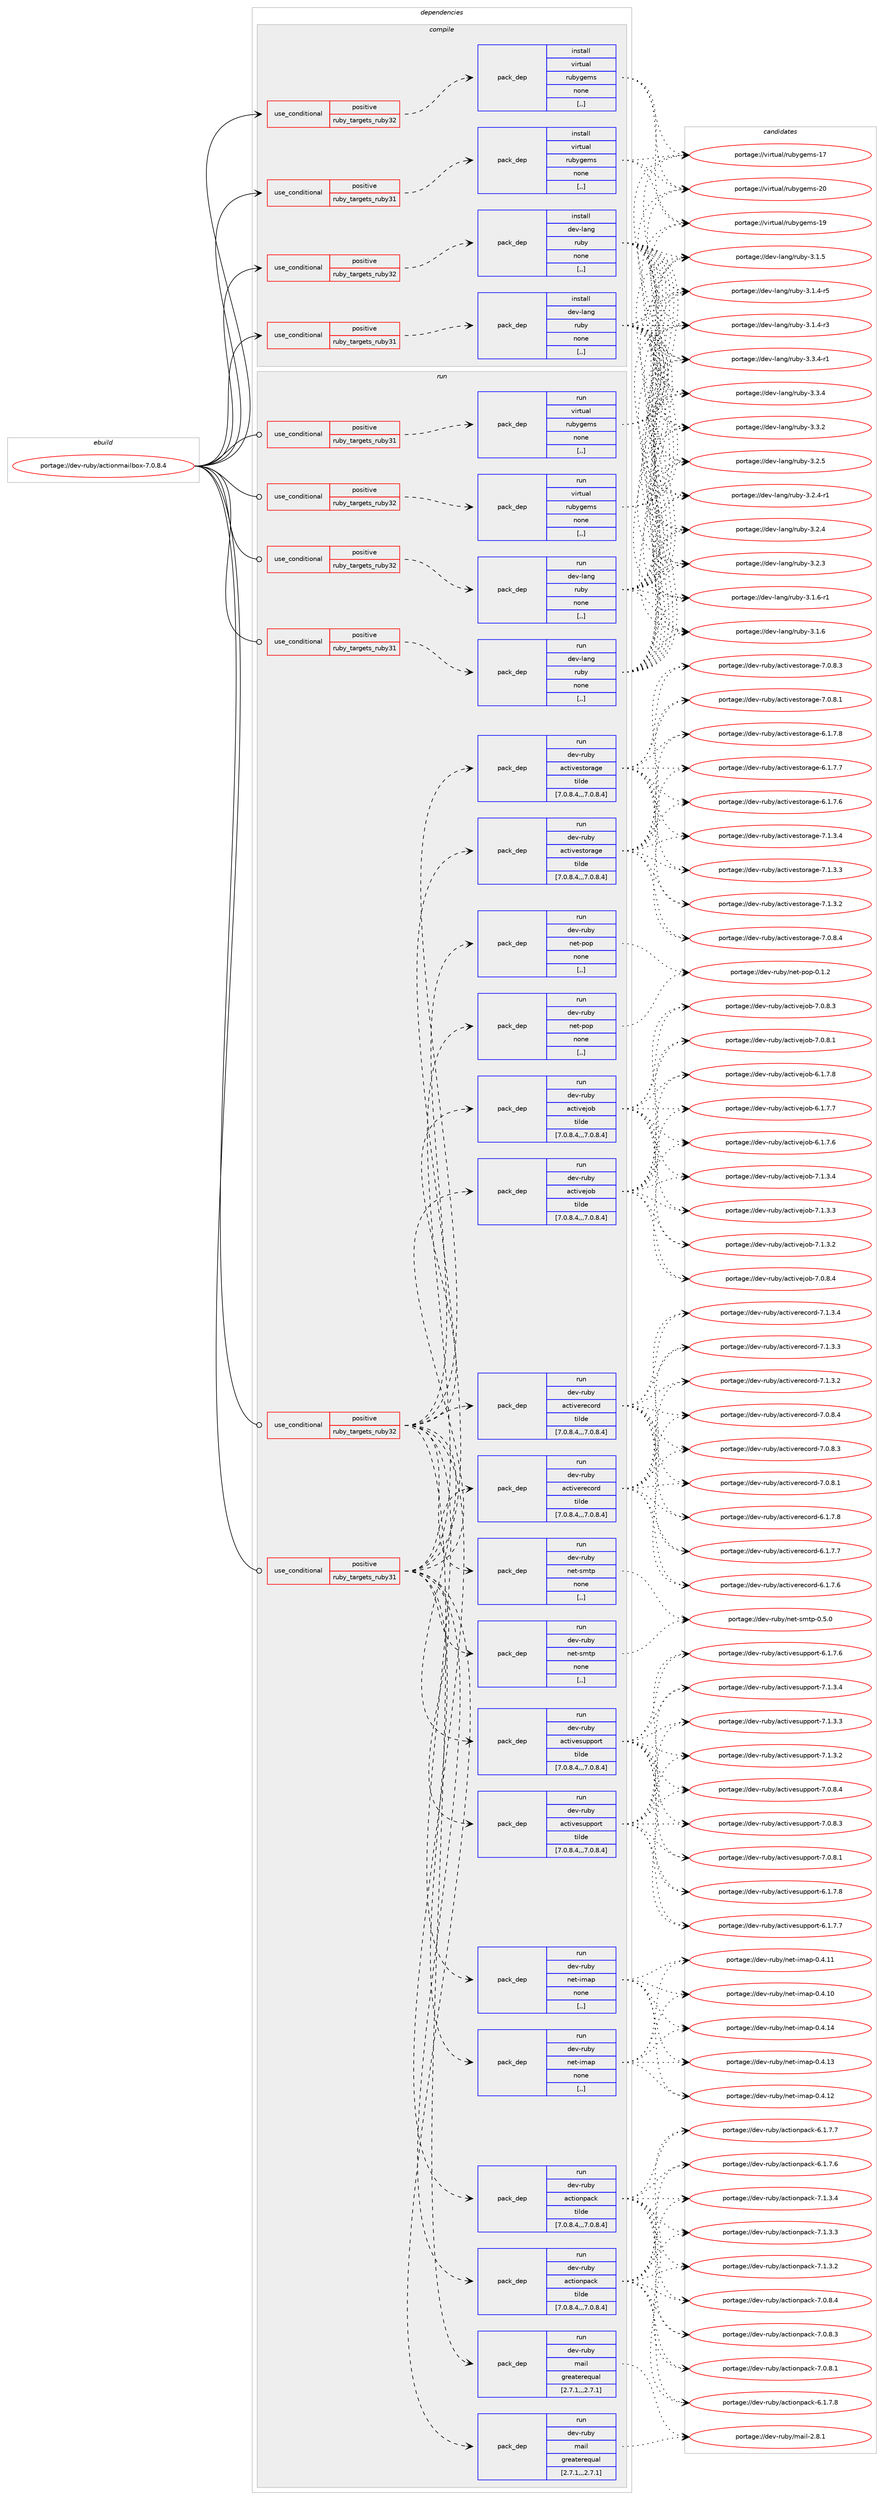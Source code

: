 digraph prolog {

# *************
# Graph options
# *************

newrank=true;
concentrate=true;
compound=true;
graph [rankdir=LR,fontname=Helvetica,fontsize=10,ranksep=1.5];#, ranksep=2.5, nodesep=0.2];
edge  [arrowhead=vee];
node  [fontname=Helvetica,fontsize=10];

# **********
# The ebuild
# **********

subgraph cluster_leftcol {
color=gray;
label=<<i>ebuild</i>>;
id [label="portage://dev-ruby/actionmailbox-7.0.8.4", color=red, width=4, href="../dev-ruby/actionmailbox-7.0.8.4.svg"];
}

# ****************
# The dependencies
# ****************

subgraph cluster_midcol {
color=gray;
label=<<i>dependencies</i>>;
subgraph cluster_compile {
fillcolor="#eeeeee";
style=filled;
label=<<i>compile</i>>;
subgraph cond42927 {
dependency172736 [label=<<TABLE BORDER="0" CELLBORDER="1" CELLSPACING="0" CELLPADDING="4"><TR><TD ROWSPAN="3" CELLPADDING="10">use_conditional</TD></TR><TR><TD>positive</TD></TR><TR><TD>ruby_targets_ruby31</TD></TR></TABLE>>, shape=none, color=red];
subgraph pack128536 {
dependency172737 [label=<<TABLE BORDER="0" CELLBORDER="1" CELLSPACING="0" CELLPADDING="4" WIDTH="220"><TR><TD ROWSPAN="6" CELLPADDING="30">pack_dep</TD></TR><TR><TD WIDTH="110">install</TD></TR><TR><TD>dev-lang</TD></TR><TR><TD>ruby</TD></TR><TR><TD>none</TD></TR><TR><TD>[,,]</TD></TR></TABLE>>, shape=none, color=blue];
}
dependency172736:e -> dependency172737:w [weight=20,style="dashed",arrowhead="vee"];
}
id:e -> dependency172736:w [weight=20,style="solid",arrowhead="vee"];
subgraph cond42928 {
dependency172738 [label=<<TABLE BORDER="0" CELLBORDER="1" CELLSPACING="0" CELLPADDING="4"><TR><TD ROWSPAN="3" CELLPADDING="10">use_conditional</TD></TR><TR><TD>positive</TD></TR><TR><TD>ruby_targets_ruby31</TD></TR></TABLE>>, shape=none, color=red];
subgraph pack128537 {
dependency172739 [label=<<TABLE BORDER="0" CELLBORDER="1" CELLSPACING="0" CELLPADDING="4" WIDTH="220"><TR><TD ROWSPAN="6" CELLPADDING="30">pack_dep</TD></TR><TR><TD WIDTH="110">install</TD></TR><TR><TD>virtual</TD></TR><TR><TD>rubygems</TD></TR><TR><TD>none</TD></TR><TR><TD>[,,]</TD></TR></TABLE>>, shape=none, color=blue];
}
dependency172738:e -> dependency172739:w [weight=20,style="dashed",arrowhead="vee"];
}
id:e -> dependency172738:w [weight=20,style="solid",arrowhead="vee"];
subgraph cond42929 {
dependency172740 [label=<<TABLE BORDER="0" CELLBORDER="1" CELLSPACING="0" CELLPADDING="4"><TR><TD ROWSPAN="3" CELLPADDING="10">use_conditional</TD></TR><TR><TD>positive</TD></TR><TR><TD>ruby_targets_ruby32</TD></TR></TABLE>>, shape=none, color=red];
subgraph pack128538 {
dependency172741 [label=<<TABLE BORDER="0" CELLBORDER="1" CELLSPACING="0" CELLPADDING="4" WIDTH="220"><TR><TD ROWSPAN="6" CELLPADDING="30">pack_dep</TD></TR><TR><TD WIDTH="110">install</TD></TR><TR><TD>dev-lang</TD></TR><TR><TD>ruby</TD></TR><TR><TD>none</TD></TR><TR><TD>[,,]</TD></TR></TABLE>>, shape=none, color=blue];
}
dependency172740:e -> dependency172741:w [weight=20,style="dashed",arrowhead="vee"];
}
id:e -> dependency172740:w [weight=20,style="solid",arrowhead="vee"];
subgraph cond42930 {
dependency172742 [label=<<TABLE BORDER="0" CELLBORDER="1" CELLSPACING="0" CELLPADDING="4"><TR><TD ROWSPAN="3" CELLPADDING="10">use_conditional</TD></TR><TR><TD>positive</TD></TR><TR><TD>ruby_targets_ruby32</TD></TR></TABLE>>, shape=none, color=red];
subgraph pack128539 {
dependency172743 [label=<<TABLE BORDER="0" CELLBORDER="1" CELLSPACING="0" CELLPADDING="4" WIDTH="220"><TR><TD ROWSPAN="6" CELLPADDING="30">pack_dep</TD></TR><TR><TD WIDTH="110">install</TD></TR><TR><TD>virtual</TD></TR><TR><TD>rubygems</TD></TR><TR><TD>none</TD></TR><TR><TD>[,,]</TD></TR></TABLE>>, shape=none, color=blue];
}
dependency172742:e -> dependency172743:w [weight=20,style="dashed",arrowhead="vee"];
}
id:e -> dependency172742:w [weight=20,style="solid",arrowhead="vee"];
}
subgraph cluster_compileandrun {
fillcolor="#eeeeee";
style=filled;
label=<<i>compile and run</i>>;
}
subgraph cluster_run {
fillcolor="#eeeeee";
style=filled;
label=<<i>run</i>>;
subgraph cond42931 {
dependency172744 [label=<<TABLE BORDER="0" CELLBORDER="1" CELLSPACING="0" CELLPADDING="4"><TR><TD ROWSPAN="3" CELLPADDING="10">use_conditional</TD></TR><TR><TD>positive</TD></TR><TR><TD>ruby_targets_ruby31</TD></TR></TABLE>>, shape=none, color=red];
subgraph pack128540 {
dependency172745 [label=<<TABLE BORDER="0" CELLBORDER="1" CELLSPACING="0" CELLPADDING="4" WIDTH="220"><TR><TD ROWSPAN="6" CELLPADDING="30">pack_dep</TD></TR><TR><TD WIDTH="110">run</TD></TR><TR><TD>dev-lang</TD></TR><TR><TD>ruby</TD></TR><TR><TD>none</TD></TR><TR><TD>[,,]</TD></TR></TABLE>>, shape=none, color=blue];
}
dependency172744:e -> dependency172745:w [weight=20,style="dashed",arrowhead="vee"];
}
id:e -> dependency172744:w [weight=20,style="solid",arrowhead="odot"];
subgraph cond42932 {
dependency172746 [label=<<TABLE BORDER="0" CELLBORDER="1" CELLSPACING="0" CELLPADDING="4"><TR><TD ROWSPAN="3" CELLPADDING="10">use_conditional</TD></TR><TR><TD>positive</TD></TR><TR><TD>ruby_targets_ruby31</TD></TR></TABLE>>, shape=none, color=red];
subgraph pack128541 {
dependency172747 [label=<<TABLE BORDER="0" CELLBORDER="1" CELLSPACING="0" CELLPADDING="4" WIDTH="220"><TR><TD ROWSPAN="6" CELLPADDING="30">pack_dep</TD></TR><TR><TD WIDTH="110">run</TD></TR><TR><TD>dev-ruby</TD></TR><TR><TD>actionpack</TD></TR><TR><TD>tilde</TD></TR><TR><TD>[7.0.8.4,,,7.0.8.4]</TD></TR></TABLE>>, shape=none, color=blue];
}
dependency172746:e -> dependency172747:w [weight=20,style="dashed",arrowhead="vee"];
subgraph pack128542 {
dependency172748 [label=<<TABLE BORDER="0" CELLBORDER="1" CELLSPACING="0" CELLPADDING="4" WIDTH="220"><TR><TD ROWSPAN="6" CELLPADDING="30">pack_dep</TD></TR><TR><TD WIDTH="110">run</TD></TR><TR><TD>dev-ruby</TD></TR><TR><TD>activejob</TD></TR><TR><TD>tilde</TD></TR><TR><TD>[7.0.8.4,,,7.0.8.4]</TD></TR></TABLE>>, shape=none, color=blue];
}
dependency172746:e -> dependency172748:w [weight=20,style="dashed",arrowhead="vee"];
subgraph pack128543 {
dependency172749 [label=<<TABLE BORDER="0" CELLBORDER="1" CELLSPACING="0" CELLPADDING="4" WIDTH="220"><TR><TD ROWSPAN="6" CELLPADDING="30">pack_dep</TD></TR><TR><TD WIDTH="110">run</TD></TR><TR><TD>dev-ruby</TD></TR><TR><TD>activerecord</TD></TR><TR><TD>tilde</TD></TR><TR><TD>[7.0.8.4,,,7.0.8.4]</TD></TR></TABLE>>, shape=none, color=blue];
}
dependency172746:e -> dependency172749:w [weight=20,style="dashed",arrowhead="vee"];
subgraph pack128544 {
dependency172750 [label=<<TABLE BORDER="0" CELLBORDER="1" CELLSPACING="0" CELLPADDING="4" WIDTH="220"><TR><TD ROWSPAN="6" CELLPADDING="30">pack_dep</TD></TR><TR><TD WIDTH="110">run</TD></TR><TR><TD>dev-ruby</TD></TR><TR><TD>activestorage</TD></TR><TR><TD>tilde</TD></TR><TR><TD>[7.0.8.4,,,7.0.8.4]</TD></TR></TABLE>>, shape=none, color=blue];
}
dependency172746:e -> dependency172750:w [weight=20,style="dashed",arrowhead="vee"];
subgraph pack128545 {
dependency172751 [label=<<TABLE BORDER="0" CELLBORDER="1" CELLSPACING="0" CELLPADDING="4" WIDTH="220"><TR><TD ROWSPAN="6" CELLPADDING="30">pack_dep</TD></TR><TR><TD WIDTH="110">run</TD></TR><TR><TD>dev-ruby</TD></TR><TR><TD>activesupport</TD></TR><TR><TD>tilde</TD></TR><TR><TD>[7.0.8.4,,,7.0.8.4]</TD></TR></TABLE>>, shape=none, color=blue];
}
dependency172746:e -> dependency172751:w [weight=20,style="dashed",arrowhead="vee"];
subgraph pack128546 {
dependency172752 [label=<<TABLE BORDER="0" CELLBORDER="1" CELLSPACING="0" CELLPADDING="4" WIDTH="220"><TR><TD ROWSPAN="6" CELLPADDING="30">pack_dep</TD></TR><TR><TD WIDTH="110">run</TD></TR><TR><TD>dev-ruby</TD></TR><TR><TD>mail</TD></TR><TR><TD>greaterequal</TD></TR><TR><TD>[2.7.1,,,2.7.1]</TD></TR></TABLE>>, shape=none, color=blue];
}
dependency172746:e -> dependency172752:w [weight=20,style="dashed",arrowhead="vee"];
subgraph pack128547 {
dependency172753 [label=<<TABLE BORDER="0" CELLBORDER="1" CELLSPACING="0" CELLPADDING="4" WIDTH="220"><TR><TD ROWSPAN="6" CELLPADDING="30">pack_dep</TD></TR><TR><TD WIDTH="110">run</TD></TR><TR><TD>dev-ruby</TD></TR><TR><TD>net-imap</TD></TR><TR><TD>none</TD></TR><TR><TD>[,,]</TD></TR></TABLE>>, shape=none, color=blue];
}
dependency172746:e -> dependency172753:w [weight=20,style="dashed",arrowhead="vee"];
subgraph pack128548 {
dependency172754 [label=<<TABLE BORDER="0" CELLBORDER="1" CELLSPACING="0" CELLPADDING="4" WIDTH="220"><TR><TD ROWSPAN="6" CELLPADDING="30">pack_dep</TD></TR><TR><TD WIDTH="110">run</TD></TR><TR><TD>dev-ruby</TD></TR><TR><TD>net-pop</TD></TR><TR><TD>none</TD></TR><TR><TD>[,,]</TD></TR></TABLE>>, shape=none, color=blue];
}
dependency172746:e -> dependency172754:w [weight=20,style="dashed",arrowhead="vee"];
subgraph pack128549 {
dependency172755 [label=<<TABLE BORDER="0" CELLBORDER="1" CELLSPACING="0" CELLPADDING="4" WIDTH="220"><TR><TD ROWSPAN="6" CELLPADDING="30">pack_dep</TD></TR><TR><TD WIDTH="110">run</TD></TR><TR><TD>dev-ruby</TD></TR><TR><TD>net-smtp</TD></TR><TR><TD>none</TD></TR><TR><TD>[,,]</TD></TR></TABLE>>, shape=none, color=blue];
}
dependency172746:e -> dependency172755:w [weight=20,style="dashed",arrowhead="vee"];
}
id:e -> dependency172746:w [weight=20,style="solid",arrowhead="odot"];
subgraph cond42933 {
dependency172756 [label=<<TABLE BORDER="0" CELLBORDER="1" CELLSPACING="0" CELLPADDING="4"><TR><TD ROWSPAN="3" CELLPADDING="10">use_conditional</TD></TR><TR><TD>positive</TD></TR><TR><TD>ruby_targets_ruby31</TD></TR></TABLE>>, shape=none, color=red];
subgraph pack128550 {
dependency172757 [label=<<TABLE BORDER="0" CELLBORDER="1" CELLSPACING="0" CELLPADDING="4" WIDTH="220"><TR><TD ROWSPAN="6" CELLPADDING="30">pack_dep</TD></TR><TR><TD WIDTH="110">run</TD></TR><TR><TD>virtual</TD></TR><TR><TD>rubygems</TD></TR><TR><TD>none</TD></TR><TR><TD>[,,]</TD></TR></TABLE>>, shape=none, color=blue];
}
dependency172756:e -> dependency172757:w [weight=20,style="dashed",arrowhead="vee"];
}
id:e -> dependency172756:w [weight=20,style="solid",arrowhead="odot"];
subgraph cond42934 {
dependency172758 [label=<<TABLE BORDER="0" CELLBORDER="1" CELLSPACING="0" CELLPADDING="4"><TR><TD ROWSPAN="3" CELLPADDING="10">use_conditional</TD></TR><TR><TD>positive</TD></TR><TR><TD>ruby_targets_ruby32</TD></TR></TABLE>>, shape=none, color=red];
subgraph pack128551 {
dependency172759 [label=<<TABLE BORDER="0" CELLBORDER="1" CELLSPACING="0" CELLPADDING="4" WIDTH="220"><TR><TD ROWSPAN="6" CELLPADDING="30">pack_dep</TD></TR><TR><TD WIDTH="110">run</TD></TR><TR><TD>dev-lang</TD></TR><TR><TD>ruby</TD></TR><TR><TD>none</TD></TR><TR><TD>[,,]</TD></TR></TABLE>>, shape=none, color=blue];
}
dependency172758:e -> dependency172759:w [weight=20,style="dashed",arrowhead="vee"];
}
id:e -> dependency172758:w [weight=20,style="solid",arrowhead="odot"];
subgraph cond42935 {
dependency172760 [label=<<TABLE BORDER="0" CELLBORDER="1" CELLSPACING="0" CELLPADDING="4"><TR><TD ROWSPAN="3" CELLPADDING="10">use_conditional</TD></TR><TR><TD>positive</TD></TR><TR><TD>ruby_targets_ruby32</TD></TR></TABLE>>, shape=none, color=red];
subgraph pack128552 {
dependency172761 [label=<<TABLE BORDER="0" CELLBORDER="1" CELLSPACING="0" CELLPADDING="4" WIDTH="220"><TR><TD ROWSPAN="6" CELLPADDING="30">pack_dep</TD></TR><TR><TD WIDTH="110">run</TD></TR><TR><TD>dev-ruby</TD></TR><TR><TD>actionpack</TD></TR><TR><TD>tilde</TD></TR><TR><TD>[7.0.8.4,,,7.0.8.4]</TD></TR></TABLE>>, shape=none, color=blue];
}
dependency172760:e -> dependency172761:w [weight=20,style="dashed",arrowhead="vee"];
subgraph pack128553 {
dependency172762 [label=<<TABLE BORDER="0" CELLBORDER="1" CELLSPACING="0" CELLPADDING="4" WIDTH="220"><TR><TD ROWSPAN="6" CELLPADDING="30">pack_dep</TD></TR><TR><TD WIDTH="110">run</TD></TR><TR><TD>dev-ruby</TD></TR><TR><TD>activejob</TD></TR><TR><TD>tilde</TD></TR><TR><TD>[7.0.8.4,,,7.0.8.4]</TD></TR></TABLE>>, shape=none, color=blue];
}
dependency172760:e -> dependency172762:w [weight=20,style="dashed",arrowhead="vee"];
subgraph pack128554 {
dependency172763 [label=<<TABLE BORDER="0" CELLBORDER="1" CELLSPACING="0" CELLPADDING="4" WIDTH="220"><TR><TD ROWSPAN="6" CELLPADDING="30">pack_dep</TD></TR><TR><TD WIDTH="110">run</TD></TR><TR><TD>dev-ruby</TD></TR><TR><TD>activerecord</TD></TR><TR><TD>tilde</TD></TR><TR><TD>[7.0.8.4,,,7.0.8.4]</TD></TR></TABLE>>, shape=none, color=blue];
}
dependency172760:e -> dependency172763:w [weight=20,style="dashed",arrowhead="vee"];
subgraph pack128555 {
dependency172764 [label=<<TABLE BORDER="0" CELLBORDER="1" CELLSPACING="0" CELLPADDING="4" WIDTH="220"><TR><TD ROWSPAN="6" CELLPADDING="30">pack_dep</TD></TR><TR><TD WIDTH="110">run</TD></TR><TR><TD>dev-ruby</TD></TR><TR><TD>activestorage</TD></TR><TR><TD>tilde</TD></TR><TR><TD>[7.0.8.4,,,7.0.8.4]</TD></TR></TABLE>>, shape=none, color=blue];
}
dependency172760:e -> dependency172764:w [weight=20,style="dashed",arrowhead="vee"];
subgraph pack128556 {
dependency172765 [label=<<TABLE BORDER="0" CELLBORDER="1" CELLSPACING="0" CELLPADDING="4" WIDTH="220"><TR><TD ROWSPAN="6" CELLPADDING="30">pack_dep</TD></TR><TR><TD WIDTH="110">run</TD></TR><TR><TD>dev-ruby</TD></TR><TR><TD>activesupport</TD></TR><TR><TD>tilde</TD></TR><TR><TD>[7.0.8.4,,,7.0.8.4]</TD></TR></TABLE>>, shape=none, color=blue];
}
dependency172760:e -> dependency172765:w [weight=20,style="dashed",arrowhead="vee"];
subgraph pack128557 {
dependency172766 [label=<<TABLE BORDER="0" CELLBORDER="1" CELLSPACING="0" CELLPADDING="4" WIDTH="220"><TR><TD ROWSPAN="6" CELLPADDING="30">pack_dep</TD></TR><TR><TD WIDTH="110">run</TD></TR><TR><TD>dev-ruby</TD></TR><TR><TD>mail</TD></TR><TR><TD>greaterequal</TD></TR><TR><TD>[2.7.1,,,2.7.1]</TD></TR></TABLE>>, shape=none, color=blue];
}
dependency172760:e -> dependency172766:w [weight=20,style="dashed",arrowhead="vee"];
subgraph pack128558 {
dependency172767 [label=<<TABLE BORDER="0" CELLBORDER="1" CELLSPACING="0" CELLPADDING="4" WIDTH="220"><TR><TD ROWSPAN="6" CELLPADDING="30">pack_dep</TD></TR><TR><TD WIDTH="110">run</TD></TR><TR><TD>dev-ruby</TD></TR><TR><TD>net-imap</TD></TR><TR><TD>none</TD></TR><TR><TD>[,,]</TD></TR></TABLE>>, shape=none, color=blue];
}
dependency172760:e -> dependency172767:w [weight=20,style="dashed",arrowhead="vee"];
subgraph pack128559 {
dependency172768 [label=<<TABLE BORDER="0" CELLBORDER="1" CELLSPACING="0" CELLPADDING="4" WIDTH="220"><TR><TD ROWSPAN="6" CELLPADDING="30">pack_dep</TD></TR><TR><TD WIDTH="110">run</TD></TR><TR><TD>dev-ruby</TD></TR><TR><TD>net-pop</TD></TR><TR><TD>none</TD></TR><TR><TD>[,,]</TD></TR></TABLE>>, shape=none, color=blue];
}
dependency172760:e -> dependency172768:w [weight=20,style="dashed",arrowhead="vee"];
subgraph pack128560 {
dependency172769 [label=<<TABLE BORDER="0" CELLBORDER="1" CELLSPACING="0" CELLPADDING="4" WIDTH="220"><TR><TD ROWSPAN="6" CELLPADDING="30">pack_dep</TD></TR><TR><TD WIDTH="110">run</TD></TR><TR><TD>dev-ruby</TD></TR><TR><TD>net-smtp</TD></TR><TR><TD>none</TD></TR><TR><TD>[,,]</TD></TR></TABLE>>, shape=none, color=blue];
}
dependency172760:e -> dependency172769:w [weight=20,style="dashed",arrowhead="vee"];
}
id:e -> dependency172760:w [weight=20,style="solid",arrowhead="odot"];
subgraph cond42936 {
dependency172770 [label=<<TABLE BORDER="0" CELLBORDER="1" CELLSPACING="0" CELLPADDING="4"><TR><TD ROWSPAN="3" CELLPADDING="10">use_conditional</TD></TR><TR><TD>positive</TD></TR><TR><TD>ruby_targets_ruby32</TD></TR></TABLE>>, shape=none, color=red];
subgraph pack128561 {
dependency172771 [label=<<TABLE BORDER="0" CELLBORDER="1" CELLSPACING="0" CELLPADDING="4" WIDTH="220"><TR><TD ROWSPAN="6" CELLPADDING="30">pack_dep</TD></TR><TR><TD WIDTH="110">run</TD></TR><TR><TD>virtual</TD></TR><TR><TD>rubygems</TD></TR><TR><TD>none</TD></TR><TR><TD>[,,]</TD></TR></TABLE>>, shape=none, color=blue];
}
dependency172770:e -> dependency172771:w [weight=20,style="dashed",arrowhead="vee"];
}
id:e -> dependency172770:w [weight=20,style="solid",arrowhead="odot"];
}
}

# **************
# The candidates
# **************

subgraph cluster_choices {
rank=same;
color=gray;
label=<<i>candidates</i>>;

subgraph choice128536 {
color=black;
nodesep=1;
choice100101118451089711010347114117981214551465146524511449 [label="portage://dev-lang/ruby-3.3.4-r1", color=red, width=4,href="../dev-lang/ruby-3.3.4-r1.svg"];
choice10010111845108971101034711411798121455146514652 [label="portage://dev-lang/ruby-3.3.4", color=red, width=4,href="../dev-lang/ruby-3.3.4.svg"];
choice10010111845108971101034711411798121455146514650 [label="portage://dev-lang/ruby-3.3.2", color=red, width=4,href="../dev-lang/ruby-3.3.2.svg"];
choice10010111845108971101034711411798121455146504653 [label="portage://dev-lang/ruby-3.2.5", color=red, width=4,href="../dev-lang/ruby-3.2.5.svg"];
choice100101118451089711010347114117981214551465046524511449 [label="portage://dev-lang/ruby-3.2.4-r1", color=red, width=4,href="../dev-lang/ruby-3.2.4-r1.svg"];
choice10010111845108971101034711411798121455146504652 [label="portage://dev-lang/ruby-3.2.4", color=red, width=4,href="../dev-lang/ruby-3.2.4.svg"];
choice10010111845108971101034711411798121455146504651 [label="portage://dev-lang/ruby-3.2.3", color=red, width=4,href="../dev-lang/ruby-3.2.3.svg"];
choice100101118451089711010347114117981214551464946544511449 [label="portage://dev-lang/ruby-3.1.6-r1", color=red, width=4,href="../dev-lang/ruby-3.1.6-r1.svg"];
choice10010111845108971101034711411798121455146494654 [label="portage://dev-lang/ruby-3.1.6", color=red, width=4,href="../dev-lang/ruby-3.1.6.svg"];
choice10010111845108971101034711411798121455146494653 [label="portage://dev-lang/ruby-3.1.5", color=red, width=4,href="../dev-lang/ruby-3.1.5.svg"];
choice100101118451089711010347114117981214551464946524511453 [label="portage://dev-lang/ruby-3.1.4-r5", color=red, width=4,href="../dev-lang/ruby-3.1.4-r5.svg"];
choice100101118451089711010347114117981214551464946524511451 [label="portage://dev-lang/ruby-3.1.4-r3", color=red, width=4,href="../dev-lang/ruby-3.1.4-r3.svg"];
dependency172737:e -> choice100101118451089711010347114117981214551465146524511449:w [style=dotted,weight="100"];
dependency172737:e -> choice10010111845108971101034711411798121455146514652:w [style=dotted,weight="100"];
dependency172737:e -> choice10010111845108971101034711411798121455146514650:w [style=dotted,weight="100"];
dependency172737:e -> choice10010111845108971101034711411798121455146504653:w [style=dotted,weight="100"];
dependency172737:e -> choice100101118451089711010347114117981214551465046524511449:w [style=dotted,weight="100"];
dependency172737:e -> choice10010111845108971101034711411798121455146504652:w [style=dotted,weight="100"];
dependency172737:e -> choice10010111845108971101034711411798121455146504651:w [style=dotted,weight="100"];
dependency172737:e -> choice100101118451089711010347114117981214551464946544511449:w [style=dotted,weight="100"];
dependency172737:e -> choice10010111845108971101034711411798121455146494654:w [style=dotted,weight="100"];
dependency172737:e -> choice10010111845108971101034711411798121455146494653:w [style=dotted,weight="100"];
dependency172737:e -> choice100101118451089711010347114117981214551464946524511453:w [style=dotted,weight="100"];
dependency172737:e -> choice100101118451089711010347114117981214551464946524511451:w [style=dotted,weight="100"];
}
subgraph choice128537 {
color=black;
nodesep=1;
choice118105114116117971084711411798121103101109115455048 [label="portage://virtual/rubygems-20", color=red, width=4,href="../virtual/rubygems-20.svg"];
choice118105114116117971084711411798121103101109115454957 [label="portage://virtual/rubygems-19", color=red, width=4,href="../virtual/rubygems-19.svg"];
choice118105114116117971084711411798121103101109115454955 [label="portage://virtual/rubygems-17", color=red, width=4,href="../virtual/rubygems-17.svg"];
dependency172739:e -> choice118105114116117971084711411798121103101109115455048:w [style=dotted,weight="100"];
dependency172739:e -> choice118105114116117971084711411798121103101109115454957:w [style=dotted,weight="100"];
dependency172739:e -> choice118105114116117971084711411798121103101109115454955:w [style=dotted,weight="100"];
}
subgraph choice128538 {
color=black;
nodesep=1;
choice100101118451089711010347114117981214551465146524511449 [label="portage://dev-lang/ruby-3.3.4-r1", color=red, width=4,href="../dev-lang/ruby-3.3.4-r1.svg"];
choice10010111845108971101034711411798121455146514652 [label="portage://dev-lang/ruby-3.3.4", color=red, width=4,href="../dev-lang/ruby-3.3.4.svg"];
choice10010111845108971101034711411798121455146514650 [label="portage://dev-lang/ruby-3.3.2", color=red, width=4,href="../dev-lang/ruby-3.3.2.svg"];
choice10010111845108971101034711411798121455146504653 [label="portage://dev-lang/ruby-3.2.5", color=red, width=4,href="../dev-lang/ruby-3.2.5.svg"];
choice100101118451089711010347114117981214551465046524511449 [label="portage://dev-lang/ruby-3.2.4-r1", color=red, width=4,href="../dev-lang/ruby-3.2.4-r1.svg"];
choice10010111845108971101034711411798121455146504652 [label="portage://dev-lang/ruby-3.2.4", color=red, width=4,href="../dev-lang/ruby-3.2.4.svg"];
choice10010111845108971101034711411798121455146504651 [label="portage://dev-lang/ruby-3.2.3", color=red, width=4,href="../dev-lang/ruby-3.2.3.svg"];
choice100101118451089711010347114117981214551464946544511449 [label="portage://dev-lang/ruby-3.1.6-r1", color=red, width=4,href="../dev-lang/ruby-3.1.6-r1.svg"];
choice10010111845108971101034711411798121455146494654 [label="portage://dev-lang/ruby-3.1.6", color=red, width=4,href="../dev-lang/ruby-3.1.6.svg"];
choice10010111845108971101034711411798121455146494653 [label="portage://dev-lang/ruby-3.1.5", color=red, width=4,href="../dev-lang/ruby-3.1.5.svg"];
choice100101118451089711010347114117981214551464946524511453 [label="portage://dev-lang/ruby-3.1.4-r5", color=red, width=4,href="../dev-lang/ruby-3.1.4-r5.svg"];
choice100101118451089711010347114117981214551464946524511451 [label="portage://dev-lang/ruby-3.1.4-r3", color=red, width=4,href="../dev-lang/ruby-3.1.4-r3.svg"];
dependency172741:e -> choice100101118451089711010347114117981214551465146524511449:w [style=dotted,weight="100"];
dependency172741:e -> choice10010111845108971101034711411798121455146514652:w [style=dotted,weight="100"];
dependency172741:e -> choice10010111845108971101034711411798121455146514650:w [style=dotted,weight="100"];
dependency172741:e -> choice10010111845108971101034711411798121455146504653:w [style=dotted,weight="100"];
dependency172741:e -> choice100101118451089711010347114117981214551465046524511449:w [style=dotted,weight="100"];
dependency172741:e -> choice10010111845108971101034711411798121455146504652:w [style=dotted,weight="100"];
dependency172741:e -> choice10010111845108971101034711411798121455146504651:w [style=dotted,weight="100"];
dependency172741:e -> choice100101118451089711010347114117981214551464946544511449:w [style=dotted,weight="100"];
dependency172741:e -> choice10010111845108971101034711411798121455146494654:w [style=dotted,weight="100"];
dependency172741:e -> choice10010111845108971101034711411798121455146494653:w [style=dotted,weight="100"];
dependency172741:e -> choice100101118451089711010347114117981214551464946524511453:w [style=dotted,weight="100"];
dependency172741:e -> choice100101118451089711010347114117981214551464946524511451:w [style=dotted,weight="100"];
}
subgraph choice128539 {
color=black;
nodesep=1;
choice118105114116117971084711411798121103101109115455048 [label="portage://virtual/rubygems-20", color=red, width=4,href="../virtual/rubygems-20.svg"];
choice118105114116117971084711411798121103101109115454957 [label="portage://virtual/rubygems-19", color=red, width=4,href="../virtual/rubygems-19.svg"];
choice118105114116117971084711411798121103101109115454955 [label="portage://virtual/rubygems-17", color=red, width=4,href="../virtual/rubygems-17.svg"];
dependency172743:e -> choice118105114116117971084711411798121103101109115455048:w [style=dotted,weight="100"];
dependency172743:e -> choice118105114116117971084711411798121103101109115454957:w [style=dotted,weight="100"];
dependency172743:e -> choice118105114116117971084711411798121103101109115454955:w [style=dotted,weight="100"];
}
subgraph choice128540 {
color=black;
nodesep=1;
choice100101118451089711010347114117981214551465146524511449 [label="portage://dev-lang/ruby-3.3.4-r1", color=red, width=4,href="../dev-lang/ruby-3.3.4-r1.svg"];
choice10010111845108971101034711411798121455146514652 [label="portage://dev-lang/ruby-3.3.4", color=red, width=4,href="../dev-lang/ruby-3.3.4.svg"];
choice10010111845108971101034711411798121455146514650 [label="portage://dev-lang/ruby-3.3.2", color=red, width=4,href="../dev-lang/ruby-3.3.2.svg"];
choice10010111845108971101034711411798121455146504653 [label="portage://dev-lang/ruby-3.2.5", color=red, width=4,href="../dev-lang/ruby-3.2.5.svg"];
choice100101118451089711010347114117981214551465046524511449 [label="portage://dev-lang/ruby-3.2.4-r1", color=red, width=4,href="../dev-lang/ruby-3.2.4-r1.svg"];
choice10010111845108971101034711411798121455146504652 [label="portage://dev-lang/ruby-3.2.4", color=red, width=4,href="../dev-lang/ruby-3.2.4.svg"];
choice10010111845108971101034711411798121455146504651 [label="portage://dev-lang/ruby-3.2.3", color=red, width=4,href="../dev-lang/ruby-3.2.3.svg"];
choice100101118451089711010347114117981214551464946544511449 [label="portage://dev-lang/ruby-3.1.6-r1", color=red, width=4,href="../dev-lang/ruby-3.1.6-r1.svg"];
choice10010111845108971101034711411798121455146494654 [label="portage://dev-lang/ruby-3.1.6", color=red, width=4,href="../dev-lang/ruby-3.1.6.svg"];
choice10010111845108971101034711411798121455146494653 [label="portage://dev-lang/ruby-3.1.5", color=red, width=4,href="../dev-lang/ruby-3.1.5.svg"];
choice100101118451089711010347114117981214551464946524511453 [label="portage://dev-lang/ruby-3.1.4-r5", color=red, width=4,href="../dev-lang/ruby-3.1.4-r5.svg"];
choice100101118451089711010347114117981214551464946524511451 [label="portage://dev-lang/ruby-3.1.4-r3", color=red, width=4,href="../dev-lang/ruby-3.1.4-r3.svg"];
dependency172745:e -> choice100101118451089711010347114117981214551465146524511449:w [style=dotted,weight="100"];
dependency172745:e -> choice10010111845108971101034711411798121455146514652:w [style=dotted,weight="100"];
dependency172745:e -> choice10010111845108971101034711411798121455146514650:w [style=dotted,weight="100"];
dependency172745:e -> choice10010111845108971101034711411798121455146504653:w [style=dotted,weight="100"];
dependency172745:e -> choice100101118451089711010347114117981214551465046524511449:w [style=dotted,weight="100"];
dependency172745:e -> choice10010111845108971101034711411798121455146504652:w [style=dotted,weight="100"];
dependency172745:e -> choice10010111845108971101034711411798121455146504651:w [style=dotted,weight="100"];
dependency172745:e -> choice100101118451089711010347114117981214551464946544511449:w [style=dotted,weight="100"];
dependency172745:e -> choice10010111845108971101034711411798121455146494654:w [style=dotted,weight="100"];
dependency172745:e -> choice10010111845108971101034711411798121455146494653:w [style=dotted,weight="100"];
dependency172745:e -> choice100101118451089711010347114117981214551464946524511453:w [style=dotted,weight="100"];
dependency172745:e -> choice100101118451089711010347114117981214551464946524511451:w [style=dotted,weight="100"];
}
subgraph choice128541 {
color=black;
nodesep=1;
choice100101118451141179812147979911610511111011297991074555464946514652 [label="portage://dev-ruby/actionpack-7.1.3.4", color=red, width=4,href="../dev-ruby/actionpack-7.1.3.4.svg"];
choice100101118451141179812147979911610511111011297991074555464946514651 [label="portage://dev-ruby/actionpack-7.1.3.3", color=red, width=4,href="../dev-ruby/actionpack-7.1.3.3.svg"];
choice100101118451141179812147979911610511111011297991074555464946514650 [label="portage://dev-ruby/actionpack-7.1.3.2", color=red, width=4,href="../dev-ruby/actionpack-7.1.3.2.svg"];
choice100101118451141179812147979911610511111011297991074555464846564652 [label="portage://dev-ruby/actionpack-7.0.8.4", color=red, width=4,href="../dev-ruby/actionpack-7.0.8.4.svg"];
choice100101118451141179812147979911610511111011297991074555464846564651 [label="portage://dev-ruby/actionpack-7.0.8.3", color=red, width=4,href="../dev-ruby/actionpack-7.0.8.3.svg"];
choice100101118451141179812147979911610511111011297991074555464846564649 [label="portage://dev-ruby/actionpack-7.0.8.1", color=red, width=4,href="../dev-ruby/actionpack-7.0.8.1.svg"];
choice100101118451141179812147979911610511111011297991074554464946554656 [label="portage://dev-ruby/actionpack-6.1.7.8", color=red, width=4,href="../dev-ruby/actionpack-6.1.7.8.svg"];
choice100101118451141179812147979911610511111011297991074554464946554655 [label="portage://dev-ruby/actionpack-6.1.7.7", color=red, width=4,href="../dev-ruby/actionpack-6.1.7.7.svg"];
choice100101118451141179812147979911610511111011297991074554464946554654 [label="portage://dev-ruby/actionpack-6.1.7.6", color=red, width=4,href="../dev-ruby/actionpack-6.1.7.6.svg"];
dependency172747:e -> choice100101118451141179812147979911610511111011297991074555464946514652:w [style=dotted,weight="100"];
dependency172747:e -> choice100101118451141179812147979911610511111011297991074555464946514651:w [style=dotted,weight="100"];
dependency172747:e -> choice100101118451141179812147979911610511111011297991074555464946514650:w [style=dotted,weight="100"];
dependency172747:e -> choice100101118451141179812147979911610511111011297991074555464846564652:w [style=dotted,weight="100"];
dependency172747:e -> choice100101118451141179812147979911610511111011297991074555464846564651:w [style=dotted,weight="100"];
dependency172747:e -> choice100101118451141179812147979911610511111011297991074555464846564649:w [style=dotted,weight="100"];
dependency172747:e -> choice100101118451141179812147979911610511111011297991074554464946554656:w [style=dotted,weight="100"];
dependency172747:e -> choice100101118451141179812147979911610511111011297991074554464946554655:w [style=dotted,weight="100"];
dependency172747:e -> choice100101118451141179812147979911610511111011297991074554464946554654:w [style=dotted,weight="100"];
}
subgraph choice128542 {
color=black;
nodesep=1;
choice1001011184511411798121479799116105118101106111984555464946514652 [label="portage://dev-ruby/activejob-7.1.3.4", color=red, width=4,href="../dev-ruby/activejob-7.1.3.4.svg"];
choice1001011184511411798121479799116105118101106111984555464946514651 [label="portage://dev-ruby/activejob-7.1.3.3", color=red, width=4,href="../dev-ruby/activejob-7.1.3.3.svg"];
choice1001011184511411798121479799116105118101106111984555464946514650 [label="portage://dev-ruby/activejob-7.1.3.2", color=red, width=4,href="../dev-ruby/activejob-7.1.3.2.svg"];
choice1001011184511411798121479799116105118101106111984555464846564652 [label="portage://dev-ruby/activejob-7.0.8.4", color=red, width=4,href="../dev-ruby/activejob-7.0.8.4.svg"];
choice1001011184511411798121479799116105118101106111984555464846564651 [label="portage://dev-ruby/activejob-7.0.8.3", color=red, width=4,href="../dev-ruby/activejob-7.0.8.3.svg"];
choice1001011184511411798121479799116105118101106111984555464846564649 [label="portage://dev-ruby/activejob-7.0.8.1", color=red, width=4,href="../dev-ruby/activejob-7.0.8.1.svg"];
choice1001011184511411798121479799116105118101106111984554464946554656 [label="portage://dev-ruby/activejob-6.1.7.8", color=red, width=4,href="../dev-ruby/activejob-6.1.7.8.svg"];
choice1001011184511411798121479799116105118101106111984554464946554655 [label="portage://dev-ruby/activejob-6.1.7.7", color=red, width=4,href="../dev-ruby/activejob-6.1.7.7.svg"];
choice1001011184511411798121479799116105118101106111984554464946554654 [label="portage://dev-ruby/activejob-6.1.7.6", color=red, width=4,href="../dev-ruby/activejob-6.1.7.6.svg"];
dependency172748:e -> choice1001011184511411798121479799116105118101106111984555464946514652:w [style=dotted,weight="100"];
dependency172748:e -> choice1001011184511411798121479799116105118101106111984555464946514651:w [style=dotted,weight="100"];
dependency172748:e -> choice1001011184511411798121479799116105118101106111984555464946514650:w [style=dotted,weight="100"];
dependency172748:e -> choice1001011184511411798121479799116105118101106111984555464846564652:w [style=dotted,weight="100"];
dependency172748:e -> choice1001011184511411798121479799116105118101106111984555464846564651:w [style=dotted,weight="100"];
dependency172748:e -> choice1001011184511411798121479799116105118101106111984555464846564649:w [style=dotted,weight="100"];
dependency172748:e -> choice1001011184511411798121479799116105118101106111984554464946554656:w [style=dotted,weight="100"];
dependency172748:e -> choice1001011184511411798121479799116105118101106111984554464946554655:w [style=dotted,weight="100"];
dependency172748:e -> choice1001011184511411798121479799116105118101106111984554464946554654:w [style=dotted,weight="100"];
}
subgraph choice128543 {
color=black;
nodesep=1;
choice1001011184511411798121479799116105118101114101991111141004555464946514652 [label="portage://dev-ruby/activerecord-7.1.3.4", color=red, width=4,href="../dev-ruby/activerecord-7.1.3.4.svg"];
choice1001011184511411798121479799116105118101114101991111141004555464946514651 [label="portage://dev-ruby/activerecord-7.1.3.3", color=red, width=4,href="../dev-ruby/activerecord-7.1.3.3.svg"];
choice1001011184511411798121479799116105118101114101991111141004555464946514650 [label="portage://dev-ruby/activerecord-7.1.3.2", color=red, width=4,href="../dev-ruby/activerecord-7.1.3.2.svg"];
choice1001011184511411798121479799116105118101114101991111141004555464846564652 [label="portage://dev-ruby/activerecord-7.0.8.4", color=red, width=4,href="../dev-ruby/activerecord-7.0.8.4.svg"];
choice1001011184511411798121479799116105118101114101991111141004555464846564651 [label="portage://dev-ruby/activerecord-7.0.8.3", color=red, width=4,href="../dev-ruby/activerecord-7.0.8.3.svg"];
choice1001011184511411798121479799116105118101114101991111141004555464846564649 [label="portage://dev-ruby/activerecord-7.0.8.1", color=red, width=4,href="../dev-ruby/activerecord-7.0.8.1.svg"];
choice1001011184511411798121479799116105118101114101991111141004554464946554656 [label="portage://dev-ruby/activerecord-6.1.7.8", color=red, width=4,href="../dev-ruby/activerecord-6.1.7.8.svg"];
choice1001011184511411798121479799116105118101114101991111141004554464946554655 [label="portage://dev-ruby/activerecord-6.1.7.7", color=red, width=4,href="../dev-ruby/activerecord-6.1.7.7.svg"];
choice1001011184511411798121479799116105118101114101991111141004554464946554654 [label="portage://dev-ruby/activerecord-6.1.7.6", color=red, width=4,href="../dev-ruby/activerecord-6.1.7.6.svg"];
dependency172749:e -> choice1001011184511411798121479799116105118101114101991111141004555464946514652:w [style=dotted,weight="100"];
dependency172749:e -> choice1001011184511411798121479799116105118101114101991111141004555464946514651:w [style=dotted,weight="100"];
dependency172749:e -> choice1001011184511411798121479799116105118101114101991111141004555464946514650:w [style=dotted,weight="100"];
dependency172749:e -> choice1001011184511411798121479799116105118101114101991111141004555464846564652:w [style=dotted,weight="100"];
dependency172749:e -> choice1001011184511411798121479799116105118101114101991111141004555464846564651:w [style=dotted,weight="100"];
dependency172749:e -> choice1001011184511411798121479799116105118101114101991111141004555464846564649:w [style=dotted,weight="100"];
dependency172749:e -> choice1001011184511411798121479799116105118101114101991111141004554464946554656:w [style=dotted,weight="100"];
dependency172749:e -> choice1001011184511411798121479799116105118101114101991111141004554464946554655:w [style=dotted,weight="100"];
dependency172749:e -> choice1001011184511411798121479799116105118101114101991111141004554464946554654:w [style=dotted,weight="100"];
}
subgraph choice128544 {
color=black;
nodesep=1;
choice1001011184511411798121479799116105118101115116111114971031014555464946514652 [label="portage://dev-ruby/activestorage-7.1.3.4", color=red, width=4,href="../dev-ruby/activestorage-7.1.3.4.svg"];
choice1001011184511411798121479799116105118101115116111114971031014555464946514651 [label="portage://dev-ruby/activestorage-7.1.3.3", color=red, width=4,href="../dev-ruby/activestorage-7.1.3.3.svg"];
choice1001011184511411798121479799116105118101115116111114971031014555464946514650 [label="portage://dev-ruby/activestorage-7.1.3.2", color=red, width=4,href="../dev-ruby/activestorage-7.1.3.2.svg"];
choice1001011184511411798121479799116105118101115116111114971031014555464846564652 [label="portage://dev-ruby/activestorage-7.0.8.4", color=red, width=4,href="../dev-ruby/activestorage-7.0.8.4.svg"];
choice1001011184511411798121479799116105118101115116111114971031014555464846564651 [label="portage://dev-ruby/activestorage-7.0.8.3", color=red, width=4,href="../dev-ruby/activestorage-7.0.8.3.svg"];
choice1001011184511411798121479799116105118101115116111114971031014555464846564649 [label="portage://dev-ruby/activestorage-7.0.8.1", color=red, width=4,href="../dev-ruby/activestorage-7.0.8.1.svg"];
choice1001011184511411798121479799116105118101115116111114971031014554464946554656 [label="portage://dev-ruby/activestorage-6.1.7.8", color=red, width=4,href="../dev-ruby/activestorage-6.1.7.8.svg"];
choice1001011184511411798121479799116105118101115116111114971031014554464946554655 [label="portage://dev-ruby/activestorage-6.1.7.7", color=red, width=4,href="../dev-ruby/activestorage-6.1.7.7.svg"];
choice1001011184511411798121479799116105118101115116111114971031014554464946554654 [label="portage://dev-ruby/activestorage-6.1.7.6", color=red, width=4,href="../dev-ruby/activestorage-6.1.7.6.svg"];
dependency172750:e -> choice1001011184511411798121479799116105118101115116111114971031014555464946514652:w [style=dotted,weight="100"];
dependency172750:e -> choice1001011184511411798121479799116105118101115116111114971031014555464946514651:w [style=dotted,weight="100"];
dependency172750:e -> choice1001011184511411798121479799116105118101115116111114971031014555464946514650:w [style=dotted,weight="100"];
dependency172750:e -> choice1001011184511411798121479799116105118101115116111114971031014555464846564652:w [style=dotted,weight="100"];
dependency172750:e -> choice1001011184511411798121479799116105118101115116111114971031014555464846564651:w [style=dotted,weight="100"];
dependency172750:e -> choice1001011184511411798121479799116105118101115116111114971031014555464846564649:w [style=dotted,weight="100"];
dependency172750:e -> choice1001011184511411798121479799116105118101115116111114971031014554464946554656:w [style=dotted,weight="100"];
dependency172750:e -> choice1001011184511411798121479799116105118101115116111114971031014554464946554655:w [style=dotted,weight="100"];
dependency172750:e -> choice1001011184511411798121479799116105118101115116111114971031014554464946554654:w [style=dotted,weight="100"];
}
subgraph choice128545 {
color=black;
nodesep=1;
choice10010111845114117981214797991161051181011151171121121111141164555464946514652 [label="portage://dev-ruby/activesupport-7.1.3.4", color=red, width=4,href="../dev-ruby/activesupport-7.1.3.4.svg"];
choice10010111845114117981214797991161051181011151171121121111141164555464946514651 [label="portage://dev-ruby/activesupport-7.1.3.3", color=red, width=4,href="../dev-ruby/activesupport-7.1.3.3.svg"];
choice10010111845114117981214797991161051181011151171121121111141164555464946514650 [label="portage://dev-ruby/activesupport-7.1.3.2", color=red, width=4,href="../dev-ruby/activesupport-7.1.3.2.svg"];
choice10010111845114117981214797991161051181011151171121121111141164555464846564652 [label="portage://dev-ruby/activesupport-7.0.8.4", color=red, width=4,href="../dev-ruby/activesupport-7.0.8.4.svg"];
choice10010111845114117981214797991161051181011151171121121111141164555464846564651 [label="portage://dev-ruby/activesupport-7.0.8.3", color=red, width=4,href="../dev-ruby/activesupport-7.0.8.3.svg"];
choice10010111845114117981214797991161051181011151171121121111141164555464846564649 [label="portage://dev-ruby/activesupport-7.0.8.1", color=red, width=4,href="../dev-ruby/activesupport-7.0.8.1.svg"];
choice10010111845114117981214797991161051181011151171121121111141164554464946554656 [label="portage://dev-ruby/activesupport-6.1.7.8", color=red, width=4,href="../dev-ruby/activesupport-6.1.7.8.svg"];
choice10010111845114117981214797991161051181011151171121121111141164554464946554655 [label="portage://dev-ruby/activesupport-6.1.7.7", color=red, width=4,href="../dev-ruby/activesupport-6.1.7.7.svg"];
choice10010111845114117981214797991161051181011151171121121111141164554464946554654 [label="portage://dev-ruby/activesupport-6.1.7.6", color=red, width=4,href="../dev-ruby/activesupport-6.1.7.6.svg"];
dependency172751:e -> choice10010111845114117981214797991161051181011151171121121111141164555464946514652:w [style=dotted,weight="100"];
dependency172751:e -> choice10010111845114117981214797991161051181011151171121121111141164555464946514651:w [style=dotted,weight="100"];
dependency172751:e -> choice10010111845114117981214797991161051181011151171121121111141164555464946514650:w [style=dotted,weight="100"];
dependency172751:e -> choice10010111845114117981214797991161051181011151171121121111141164555464846564652:w [style=dotted,weight="100"];
dependency172751:e -> choice10010111845114117981214797991161051181011151171121121111141164555464846564651:w [style=dotted,weight="100"];
dependency172751:e -> choice10010111845114117981214797991161051181011151171121121111141164555464846564649:w [style=dotted,weight="100"];
dependency172751:e -> choice10010111845114117981214797991161051181011151171121121111141164554464946554656:w [style=dotted,weight="100"];
dependency172751:e -> choice10010111845114117981214797991161051181011151171121121111141164554464946554655:w [style=dotted,weight="100"];
dependency172751:e -> choice10010111845114117981214797991161051181011151171121121111141164554464946554654:w [style=dotted,weight="100"];
}
subgraph choice128546 {
color=black;
nodesep=1;
choice10010111845114117981214710997105108455046564649 [label="portage://dev-ruby/mail-2.8.1", color=red, width=4,href="../dev-ruby/mail-2.8.1.svg"];
dependency172752:e -> choice10010111845114117981214710997105108455046564649:w [style=dotted,weight="100"];
}
subgraph choice128547 {
color=black;
nodesep=1;
choice100101118451141179812147110101116451051099711245484652464952 [label="portage://dev-ruby/net-imap-0.4.14", color=red, width=4,href="../dev-ruby/net-imap-0.4.14.svg"];
choice100101118451141179812147110101116451051099711245484652464951 [label="portage://dev-ruby/net-imap-0.4.13", color=red, width=4,href="../dev-ruby/net-imap-0.4.13.svg"];
choice100101118451141179812147110101116451051099711245484652464950 [label="portage://dev-ruby/net-imap-0.4.12", color=red, width=4,href="../dev-ruby/net-imap-0.4.12.svg"];
choice100101118451141179812147110101116451051099711245484652464949 [label="portage://dev-ruby/net-imap-0.4.11", color=red, width=4,href="../dev-ruby/net-imap-0.4.11.svg"];
choice100101118451141179812147110101116451051099711245484652464948 [label="portage://dev-ruby/net-imap-0.4.10", color=red, width=4,href="../dev-ruby/net-imap-0.4.10.svg"];
dependency172753:e -> choice100101118451141179812147110101116451051099711245484652464952:w [style=dotted,weight="100"];
dependency172753:e -> choice100101118451141179812147110101116451051099711245484652464951:w [style=dotted,weight="100"];
dependency172753:e -> choice100101118451141179812147110101116451051099711245484652464950:w [style=dotted,weight="100"];
dependency172753:e -> choice100101118451141179812147110101116451051099711245484652464949:w [style=dotted,weight="100"];
dependency172753:e -> choice100101118451141179812147110101116451051099711245484652464948:w [style=dotted,weight="100"];
}
subgraph choice128548 {
color=black;
nodesep=1;
choice10010111845114117981214711010111645112111112454846494650 [label="portage://dev-ruby/net-pop-0.1.2", color=red, width=4,href="../dev-ruby/net-pop-0.1.2.svg"];
dependency172754:e -> choice10010111845114117981214711010111645112111112454846494650:w [style=dotted,weight="100"];
}
subgraph choice128549 {
color=black;
nodesep=1;
choice10010111845114117981214711010111645115109116112454846534648 [label="portage://dev-ruby/net-smtp-0.5.0", color=red, width=4,href="../dev-ruby/net-smtp-0.5.0.svg"];
dependency172755:e -> choice10010111845114117981214711010111645115109116112454846534648:w [style=dotted,weight="100"];
}
subgraph choice128550 {
color=black;
nodesep=1;
choice118105114116117971084711411798121103101109115455048 [label="portage://virtual/rubygems-20", color=red, width=4,href="../virtual/rubygems-20.svg"];
choice118105114116117971084711411798121103101109115454957 [label="portage://virtual/rubygems-19", color=red, width=4,href="../virtual/rubygems-19.svg"];
choice118105114116117971084711411798121103101109115454955 [label="portage://virtual/rubygems-17", color=red, width=4,href="../virtual/rubygems-17.svg"];
dependency172757:e -> choice118105114116117971084711411798121103101109115455048:w [style=dotted,weight="100"];
dependency172757:e -> choice118105114116117971084711411798121103101109115454957:w [style=dotted,weight="100"];
dependency172757:e -> choice118105114116117971084711411798121103101109115454955:w [style=dotted,weight="100"];
}
subgraph choice128551 {
color=black;
nodesep=1;
choice100101118451089711010347114117981214551465146524511449 [label="portage://dev-lang/ruby-3.3.4-r1", color=red, width=4,href="../dev-lang/ruby-3.3.4-r1.svg"];
choice10010111845108971101034711411798121455146514652 [label="portage://dev-lang/ruby-3.3.4", color=red, width=4,href="../dev-lang/ruby-3.3.4.svg"];
choice10010111845108971101034711411798121455146514650 [label="portage://dev-lang/ruby-3.3.2", color=red, width=4,href="../dev-lang/ruby-3.3.2.svg"];
choice10010111845108971101034711411798121455146504653 [label="portage://dev-lang/ruby-3.2.5", color=red, width=4,href="../dev-lang/ruby-3.2.5.svg"];
choice100101118451089711010347114117981214551465046524511449 [label="portage://dev-lang/ruby-3.2.4-r1", color=red, width=4,href="../dev-lang/ruby-3.2.4-r1.svg"];
choice10010111845108971101034711411798121455146504652 [label="portage://dev-lang/ruby-3.2.4", color=red, width=4,href="../dev-lang/ruby-3.2.4.svg"];
choice10010111845108971101034711411798121455146504651 [label="portage://dev-lang/ruby-3.2.3", color=red, width=4,href="../dev-lang/ruby-3.2.3.svg"];
choice100101118451089711010347114117981214551464946544511449 [label="portage://dev-lang/ruby-3.1.6-r1", color=red, width=4,href="../dev-lang/ruby-3.1.6-r1.svg"];
choice10010111845108971101034711411798121455146494654 [label="portage://dev-lang/ruby-3.1.6", color=red, width=4,href="../dev-lang/ruby-3.1.6.svg"];
choice10010111845108971101034711411798121455146494653 [label="portage://dev-lang/ruby-3.1.5", color=red, width=4,href="../dev-lang/ruby-3.1.5.svg"];
choice100101118451089711010347114117981214551464946524511453 [label="portage://dev-lang/ruby-3.1.4-r5", color=red, width=4,href="../dev-lang/ruby-3.1.4-r5.svg"];
choice100101118451089711010347114117981214551464946524511451 [label="portage://dev-lang/ruby-3.1.4-r3", color=red, width=4,href="../dev-lang/ruby-3.1.4-r3.svg"];
dependency172759:e -> choice100101118451089711010347114117981214551465146524511449:w [style=dotted,weight="100"];
dependency172759:e -> choice10010111845108971101034711411798121455146514652:w [style=dotted,weight="100"];
dependency172759:e -> choice10010111845108971101034711411798121455146514650:w [style=dotted,weight="100"];
dependency172759:e -> choice10010111845108971101034711411798121455146504653:w [style=dotted,weight="100"];
dependency172759:e -> choice100101118451089711010347114117981214551465046524511449:w [style=dotted,weight="100"];
dependency172759:e -> choice10010111845108971101034711411798121455146504652:w [style=dotted,weight="100"];
dependency172759:e -> choice10010111845108971101034711411798121455146504651:w [style=dotted,weight="100"];
dependency172759:e -> choice100101118451089711010347114117981214551464946544511449:w [style=dotted,weight="100"];
dependency172759:e -> choice10010111845108971101034711411798121455146494654:w [style=dotted,weight="100"];
dependency172759:e -> choice10010111845108971101034711411798121455146494653:w [style=dotted,weight="100"];
dependency172759:e -> choice100101118451089711010347114117981214551464946524511453:w [style=dotted,weight="100"];
dependency172759:e -> choice100101118451089711010347114117981214551464946524511451:w [style=dotted,weight="100"];
}
subgraph choice128552 {
color=black;
nodesep=1;
choice100101118451141179812147979911610511111011297991074555464946514652 [label="portage://dev-ruby/actionpack-7.1.3.4", color=red, width=4,href="../dev-ruby/actionpack-7.1.3.4.svg"];
choice100101118451141179812147979911610511111011297991074555464946514651 [label="portage://dev-ruby/actionpack-7.1.3.3", color=red, width=4,href="../dev-ruby/actionpack-7.1.3.3.svg"];
choice100101118451141179812147979911610511111011297991074555464946514650 [label="portage://dev-ruby/actionpack-7.1.3.2", color=red, width=4,href="../dev-ruby/actionpack-7.1.3.2.svg"];
choice100101118451141179812147979911610511111011297991074555464846564652 [label="portage://dev-ruby/actionpack-7.0.8.4", color=red, width=4,href="../dev-ruby/actionpack-7.0.8.4.svg"];
choice100101118451141179812147979911610511111011297991074555464846564651 [label="portage://dev-ruby/actionpack-7.0.8.3", color=red, width=4,href="../dev-ruby/actionpack-7.0.8.3.svg"];
choice100101118451141179812147979911610511111011297991074555464846564649 [label="portage://dev-ruby/actionpack-7.0.8.1", color=red, width=4,href="../dev-ruby/actionpack-7.0.8.1.svg"];
choice100101118451141179812147979911610511111011297991074554464946554656 [label="portage://dev-ruby/actionpack-6.1.7.8", color=red, width=4,href="../dev-ruby/actionpack-6.1.7.8.svg"];
choice100101118451141179812147979911610511111011297991074554464946554655 [label="portage://dev-ruby/actionpack-6.1.7.7", color=red, width=4,href="../dev-ruby/actionpack-6.1.7.7.svg"];
choice100101118451141179812147979911610511111011297991074554464946554654 [label="portage://dev-ruby/actionpack-6.1.7.6", color=red, width=4,href="../dev-ruby/actionpack-6.1.7.6.svg"];
dependency172761:e -> choice100101118451141179812147979911610511111011297991074555464946514652:w [style=dotted,weight="100"];
dependency172761:e -> choice100101118451141179812147979911610511111011297991074555464946514651:w [style=dotted,weight="100"];
dependency172761:e -> choice100101118451141179812147979911610511111011297991074555464946514650:w [style=dotted,weight="100"];
dependency172761:e -> choice100101118451141179812147979911610511111011297991074555464846564652:w [style=dotted,weight="100"];
dependency172761:e -> choice100101118451141179812147979911610511111011297991074555464846564651:w [style=dotted,weight="100"];
dependency172761:e -> choice100101118451141179812147979911610511111011297991074555464846564649:w [style=dotted,weight="100"];
dependency172761:e -> choice100101118451141179812147979911610511111011297991074554464946554656:w [style=dotted,weight="100"];
dependency172761:e -> choice100101118451141179812147979911610511111011297991074554464946554655:w [style=dotted,weight="100"];
dependency172761:e -> choice100101118451141179812147979911610511111011297991074554464946554654:w [style=dotted,weight="100"];
}
subgraph choice128553 {
color=black;
nodesep=1;
choice1001011184511411798121479799116105118101106111984555464946514652 [label="portage://dev-ruby/activejob-7.1.3.4", color=red, width=4,href="../dev-ruby/activejob-7.1.3.4.svg"];
choice1001011184511411798121479799116105118101106111984555464946514651 [label="portage://dev-ruby/activejob-7.1.3.3", color=red, width=4,href="../dev-ruby/activejob-7.1.3.3.svg"];
choice1001011184511411798121479799116105118101106111984555464946514650 [label="portage://dev-ruby/activejob-7.1.3.2", color=red, width=4,href="../dev-ruby/activejob-7.1.3.2.svg"];
choice1001011184511411798121479799116105118101106111984555464846564652 [label="portage://dev-ruby/activejob-7.0.8.4", color=red, width=4,href="../dev-ruby/activejob-7.0.8.4.svg"];
choice1001011184511411798121479799116105118101106111984555464846564651 [label="portage://dev-ruby/activejob-7.0.8.3", color=red, width=4,href="../dev-ruby/activejob-7.0.8.3.svg"];
choice1001011184511411798121479799116105118101106111984555464846564649 [label="portage://dev-ruby/activejob-7.0.8.1", color=red, width=4,href="../dev-ruby/activejob-7.0.8.1.svg"];
choice1001011184511411798121479799116105118101106111984554464946554656 [label="portage://dev-ruby/activejob-6.1.7.8", color=red, width=4,href="../dev-ruby/activejob-6.1.7.8.svg"];
choice1001011184511411798121479799116105118101106111984554464946554655 [label="portage://dev-ruby/activejob-6.1.7.7", color=red, width=4,href="../dev-ruby/activejob-6.1.7.7.svg"];
choice1001011184511411798121479799116105118101106111984554464946554654 [label="portage://dev-ruby/activejob-6.1.7.6", color=red, width=4,href="../dev-ruby/activejob-6.1.7.6.svg"];
dependency172762:e -> choice1001011184511411798121479799116105118101106111984555464946514652:w [style=dotted,weight="100"];
dependency172762:e -> choice1001011184511411798121479799116105118101106111984555464946514651:w [style=dotted,weight="100"];
dependency172762:e -> choice1001011184511411798121479799116105118101106111984555464946514650:w [style=dotted,weight="100"];
dependency172762:e -> choice1001011184511411798121479799116105118101106111984555464846564652:w [style=dotted,weight="100"];
dependency172762:e -> choice1001011184511411798121479799116105118101106111984555464846564651:w [style=dotted,weight="100"];
dependency172762:e -> choice1001011184511411798121479799116105118101106111984555464846564649:w [style=dotted,weight="100"];
dependency172762:e -> choice1001011184511411798121479799116105118101106111984554464946554656:w [style=dotted,weight="100"];
dependency172762:e -> choice1001011184511411798121479799116105118101106111984554464946554655:w [style=dotted,weight="100"];
dependency172762:e -> choice1001011184511411798121479799116105118101106111984554464946554654:w [style=dotted,weight="100"];
}
subgraph choice128554 {
color=black;
nodesep=1;
choice1001011184511411798121479799116105118101114101991111141004555464946514652 [label="portage://dev-ruby/activerecord-7.1.3.4", color=red, width=4,href="../dev-ruby/activerecord-7.1.3.4.svg"];
choice1001011184511411798121479799116105118101114101991111141004555464946514651 [label="portage://dev-ruby/activerecord-7.1.3.3", color=red, width=4,href="../dev-ruby/activerecord-7.1.3.3.svg"];
choice1001011184511411798121479799116105118101114101991111141004555464946514650 [label="portage://dev-ruby/activerecord-7.1.3.2", color=red, width=4,href="../dev-ruby/activerecord-7.1.3.2.svg"];
choice1001011184511411798121479799116105118101114101991111141004555464846564652 [label="portage://dev-ruby/activerecord-7.0.8.4", color=red, width=4,href="../dev-ruby/activerecord-7.0.8.4.svg"];
choice1001011184511411798121479799116105118101114101991111141004555464846564651 [label="portage://dev-ruby/activerecord-7.0.8.3", color=red, width=4,href="../dev-ruby/activerecord-7.0.8.3.svg"];
choice1001011184511411798121479799116105118101114101991111141004555464846564649 [label="portage://dev-ruby/activerecord-7.0.8.1", color=red, width=4,href="../dev-ruby/activerecord-7.0.8.1.svg"];
choice1001011184511411798121479799116105118101114101991111141004554464946554656 [label="portage://dev-ruby/activerecord-6.1.7.8", color=red, width=4,href="../dev-ruby/activerecord-6.1.7.8.svg"];
choice1001011184511411798121479799116105118101114101991111141004554464946554655 [label="portage://dev-ruby/activerecord-6.1.7.7", color=red, width=4,href="../dev-ruby/activerecord-6.1.7.7.svg"];
choice1001011184511411798121479799116105118101114101991111141004554464946554654 [label="portage://dev-ruby/activerecord-6.1.7.6", color=red, width=4,href="../dev-ruby/activerecord-6.1.7.6.svg"];
dependency172763:e -> choice1001011184511411798121479799116105118101114101991111141004555464946514652:w [style=dotted,weight="100"];
dependency172763:e -> choice1001011184511411798121479799116105118101114101991111141004555464946514651:w [style=dotted,weight="100"];
dependency172763:e -> choice1001011184511411798121479799116105118101114101991111141004555464946514650:w [style=dotted,weight="100"];
dependency172763:e -> choice1001011184511411798121479799116105118101114101991111141004555464846564652:w [style=dotted,weight="100"];
dependency172763:e -> choice1001011184511411798121479799116105118101114101991111141004555464846564651:w [style=dotted,weight="100"];
dependency172763:e -> choice1001011184511411798121479799116105118101114101991111141004555464846564649:w [style=dotted,weight="100"];
dependency172763:e -> choice1001011184511411798121479799116105118101114101991111141004554464946554656:w [style=dotted,weight="100"];
dependency172763:e -> choice1001011184511411798121479799116105118101114101991111141004554464946554655:w [style=dotted,weight="100"];
dependency172763:e -> choice1001011184511411798121479799116105118101114101991111141004554464946554654:w [style=dotted,weight="100"];
}
subgraph choice128555 {
color=black;
nodesep=1;
choice1001011184511411798121479799116105118101115116111114971031014555464946514652 [label="portage://dev-ruby/activestorage-7.1.3.4", color=red, width=4,href="../dev-ruby/activestorage-7.1.3.4.svg"];
choice1001011184511411798121479799116105118101115116111114971031014555464946514651 [label="portage://dev-ruby/activestorage-7.1.3.3", color=red, width=4,href="../dev-ruby/activestorage-7.1.3.3.svg"];
choice1001011184511411798121479799116105118101115116111114971031014555464946514650 [label="portage://dev-ruby/activestorage-7.1.3.2", color=red, width=4,href="../dev-ruby/activestorage-7.1.3.2.svg"];
choice1001011184511411798121479799116105118101115116111114971031014555464846564652 [label="portage://dev-ruby/activestorage-7.0.8.4", color=red, width=4,href="../dev-ruby/activestorage-7.0.8.4.svg"];
choice1001011184511411798121479799116105118101115116111114971031014555464846564651 [label="portage://dev-ruby/activestorage-7.0.8.3", color=red, width=4,href="../dev-ruby/activestorage-7.0.8.3.svg"];
choice1001011184511411798121479799116105118101115116111114971031014555464846564649 [label="portage://dev-ruby/activestorage-7.0.8.1", color=red, width=4,href="../dev-ruby/activestorage-7.0.8.1.svg"];
choice1001011184511411798121479799116105118101115116111114971031014554464946554656 [label="portage://dev-ruby/activestorage-6.1.7.8", color=red, width=4,href="../dev-ruby/activestorage-6.1.7.8.svg"];
choice1001011184511411798121479799116105118101115116111114971031014554464946554655 [label="portage://dev-ruby/activestorage-6.1.7.7", color=red, width=4,href="../dev-ruby/activestorage-6.1.7.7.svg"];
choice1001011184511411798121479799116105118101115116111114971031014554464946554654 [label="portage://dev-ruby/activestorage-6.1.7.6", color=red, width=4,href="../dev-ruby/activestorage-6.1.7.6.svg"];
dependency172764:e -> choice1001011184511411798121479799116105118101115116111114971031014555464946514652:w [style=dotted,weight="100"];
dependency172764:e -> choice1001011184511411798121479799116105118101115116111114971031014555464946514651:w [style=dotted,weight="100"];
dependency172764:e -> choice1001011184511411798121479799116105118101115116111114971031014555464946514650:w [style=dotted,weight="100"];
dependency172764:e -> choice1001011184511411798121479799116105118101115116111114971031014555464846564652:w [style=dotted,weight="100"];
dependency172764:e -> choice1001011184511411798121479799116105118101115116111114971031014555464846564651:w [style=dotted,weight="100"];
dependency172764:e -> choice1001011184511411798121479799116105118101115116111114971031014555464846564649:w [style=dotted,weight="100"];
dependency172764:e -> choice1001011184511411798121479799116105118101115116111114971031014554464946554656:w [style=dotted,weight="100"];
dependency172764:e -> choice1001011184511411798121479799116105118101115116111114971031014554464946554655:w [style=dotted,weight="100"];
dependency172764:e -> choice1001011184511411798121479799116105118101115116111114971031014554464946554654:w [style=dotted,weight="100"];
}
subgraph choice128556 {
color=black;
nodesep=1;
choice10010111845114117981214797991161051181011151171121121111141164555464946514652 [label="portage://dev-ruby/activesupport-7.1.3.4", color=red, width=4,href="../dev-ruby/activesupport-7.1.3.4.svg"];
choice10010111845114117981214797991161051181011151171121121111141164555464946514651 [label="portage://dev-ruby/activesupport-7.1.3.3", color=red, width=4,href="../dev-ruby/activesupport-7.1.3.3.svg"];
choice10010111845114117981214797991161051181011151171121121111141164555464946514650 [label="portage://dev-ruby/activesupport-7.1.3.2", color=red, width=4,href="../dev-ruby/activesupport-7.1.3.2.svg"];
choice10010111845114117981214797991161051181011151171121121111141164555464846564652 [label="portage://dev-ruby/activesupport-7.0.8.4", color=red, width=4,href="../dev-ruby/activesupport-7.0.8.4.svg"];
choice10010111845114117981214797991161051181011151171121121111141164555464846564651 [label="portage://dev-ruby/activesupport-7.0.8.3", color=red, width=4,href="../dev-ruby/activesupport-7.0.8.3.svg"];
choice10010111845114117981214797991161051181011151171121121111141164555464846564649 [label="portage://dev-ruby/activesupport-7.0.8.1", color=red, width=4,href="../dev-ruby/activesupport-7.0.8.1.svg"];
choice10010111845114117981214797991161051181011151171121121111141164554464946554656 [label="portage://dev-ruby/activesupport-6.1.7.8", color=red, width=4,href="../dev-ruby/activesupport-6.1.7.8.svg"];
choice10010111845114117981214797991161051181011151171121121111141164554464946554655 [label="portage://dev-ruby/activesupport-6.1.7.7", color=red, width=4,href="../dev-ruby/activesupport-6.1.7.7.svg"];
choice10010111845114117981214797991161051181011151171121121111141164554464946554654 [label="portage://dev-ruby/activesupport-6.1.7.6", color=red, width=4,href="../dev-ruby/activesupport-6.1.7.6.svg"];
dependency172765:e -> choice10010111845114117981214797991161051181011151171121121111141164555464946514652:w [style=dotted,weight="100"];
dependency172765:e -> choice10010111845114117981214797991161051181011151171121121111141164555464946514651:w [style=dotted,weight="100"];
dependency172765:e -> choice10010111845114117981214797991161051181011151171121121111141164555464946514650:w [style=dotted,weight="100"];
dependency172765:e -> choice10010111845114117981214797991161051181011151171121121111141164555464846564652:w [style=dotted,weight="100"];
dependency172765:e -> choice10010111845114117981214797991161051181011151171121121111141164555464846564651:w [style=dotted,weight="100"];
dependency172765:e -> choice10010111845114117981214797991161051181011151171121121111141164555464846564649:w [style=dotted,weight="100"];
dependency172765:e -> choice10010111845114117981214797991161051181011151171121121111141164554464946554656:w [style=dotted,weight="100"];
dependency172765:e -> choice10010111845114117981214797991161051181011151171121121111141164554464946554655:w [style=dotted,weight="100"];
dependency172765:e -> choice10010111845114117981214797991161051181011151171121121111141164554464946554654:w [style=dotted,weight="100"];
}
subgraph choice128557 {
color=black;
nodesep=1;
choice10010111845114117981214710997105108455046564649 [label="portage://dev-ruby/mail-2.8.1", color=red, width=4,href="../dev-ruby/mail-2.8.1.svg"];
dependency172766:e -> choice10010111845114117981214710997105108455046564649:w [style=dotted,weight="100"];
}
subgraph choice128558 {
color=black;
nodesep=1;
choice100101118451141179812147110101116451051099711245484652464952 [label="portage://dev-ruby/net-imap-0.4.14", color=red, width=4,href="../dev-ruby/net-imap-0.4.14.svg"];
choice100101118451141179812147110101116451051099711245484652464951 [label="portage://dev-ruby/net-imap-0.4.13", color=red, width=4,href="../dev-ruby/net-imap-0.4.13.svg"];
choice100101118451141179812147110101116451051099711245484652464950 [label="portage://dev-ruby/net-imap-0.4.12", color=red, width=4,href="../dev-ruby/net-imap-0.4.12.svg"];
choice100101118451141179812147110101116451051099711245484652464949 [label="portage://dev-ruby/net-imap-0.4.11", color=red, width=4,href="../dev-ruby/net-imap-0.4.11.svg"];
choice100101118451141179812147110101116451051099711245484652464948 [label="portage://dev-ruby/net-imap-0.4.10", color=red, width=4,href="../dev-ruby/net-imap-0.4.10.svg"];
dependency172767:e -> choice100101118451141179812147110101116451051099711245484652464952:w [style=dotted,weight="100"];
dependency172767:e -> choice100101118451141179812147110101116451051099711245484652464951:w [style=dotted,weight="100"];
dependency172767:e -> choice100101118451141179812147110101116451051099711245484652464950:w [style=dotted,weight="100"];
dependency172767:e -> choice100101118451141179812147110101116451051099711245484652464949:w [style=dotted,weight="100"];
dependency172767:e -> choice100101118451141179812147110101116451051099711245484652464948:w [style=dotted,weight="100"];
}
subgraph choice128559 {
color=black;
nodesep=1;
choice10010111845114117981214711010111645112111112454846494650 [label="portage://dev-ruby/net-pop-0.1.2", color=red, width=4,href="../dev-ruby/net-pop-0.1.2.svg"];
dependency172768:e -> choice10010111845114117981214711010111645112111112454846494650:w [style=dotted,weight="100"];
}
subgraph choice128560 {
color=black;
nodesep=1;
choice10010111845114117981214711010111645115109116112454846534648 [label="portage://dev-ruby/net-smtp-0.5.0", color=red, width=4,href="../dev-ruby/net-smtp-0.5.0.svg"];
dependency172769:e -> choice10010111845114117981214711010111645115109116112454846534648:w [style=dotted,weight="100"];
}
subgraph choice128561 {
color=black;
nodesep=1;
choice118105114116117971084711411798121103101109115455048 [label="portage://virtual/rubygems-20", color=red, width=4,href="../virtual/rubygems-20.svg"];
choice118105114116117971084711411798121103101109115454957 [label="portage://virtual/rubygems-19", color=red, width=4,href="../virtual/rubygems-19.svg"];
choice118105114116117971084711411798121103101109115454955 [label="portage://virtual/rubygems-17", color=red, width=4,href="../virtual/rubygems-17.svg"];
dependency172771:e -> choice118105114116117971084711411798121103101109115455048:w [style=dotted,weight="100"];
dependency172771:e -> choice118105114116117971084711411798121103101109115454957:w [style=dotted,weight="100"];
dependency172771:e -> choice118105114116117971084711411798121103101109115454955:w [style=dotted,weight="100"];
}
}

}
